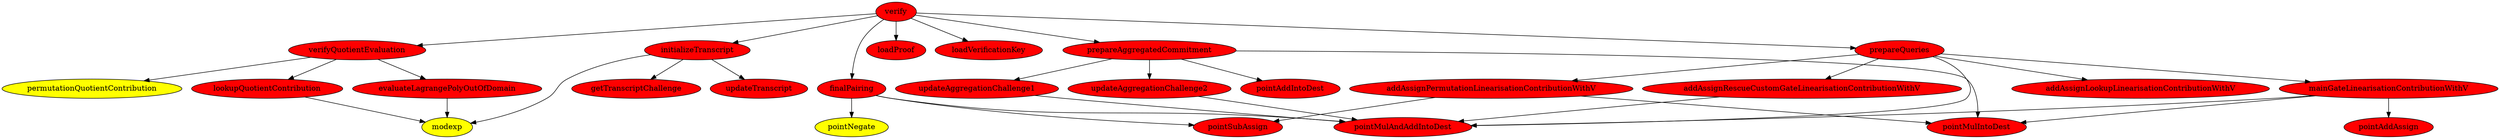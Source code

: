 digraph zk {
    { node [style=filled fillcolor="yellow"]
        modexp 
        permutationQuotientContribution 
        pointNegate 
    }
    { node [style=filled fillcolor="red"] 
        evaluateLagrangePolyOutOfDomain 
        lookupQuotientContribution 
        mainGateLinearisationContributionWithV
        pointAddAssign
        pointAddIntoDest
        pointSubAssign
        pointMulAndAddIntoDest
        pointMulIntoDest
        verifyQuotientEvaluation
        addAssignLookupLinearisationContributionWithV
        addAssignPermutationLinearisationContributionWithV
        addAssignRescueCustomGateLinearisationContributionWithV
        finalPairing
        getTranscriptChallenge
        initializeTranscript
        loadProof
        loadVerificationKey
        prepareAggregatedCommitment
        prepareQueries
        updateAggregationChallenge1
        updateAggregationChallenge2
        updateTranscript
        verify
    }

    initializeTranscript -> modexp
    initializeTranscript -> updateTranscript
    initializeTranscript -> getTranscriptChallenge

    verifyQuotientEvaluation -> evaluateLagrangePolyOutOfDomain
    verifyQuotientEvaluation -> permutationQuotientContribution
    verifyQuotientEvaluation -> lookupQuotientContribution

    evaluateLagrangePolyOutOfDomain -> modexp
    lookupQuotientContribution -> modexp

    prepareQueries -> pointMulAndAddIntoDest
    prepareQueries -> mainGateLinearisationContributionWithV
    prepareQueries -> addAssignRescueCustomGateLinearisationContributionWithV
    prepareQueries -> addAssignPermutationLinearisationContributionWithV
    prepareQueries -> addAssignLookupLinearisationContributionWithV

    mainGateLinearisationContributionWithV -> pointMulIntoDest
    mainGateLinearisationContributionWithV -> pointMulAndAddIntoDest
    mainGateLinearisationContributionWithV -> pointAddAssign

    addAssignRescueCustomGateLinearisationContributionWithV -> pointMulAndAddIntoDest

    addAssignPermutationLinearisationContributionWithV -> pointMulIntoDest
    addAssignPermutationLinearisationContributionWithV -> pointSubAssign

    prepareAggregatedCommitment -> updateAggregationChallenge1
    prepareAggregatedCommitment -> pointAddIntoDest
    prepareAggregatedCommitment -> pointMulIntoDest
    prepareAggregatedCommitment -> updateAggregationChallenge2

    updateAggregationChallenge1 -> pointMulAndAddIntoDest
    updateAggregationChallenge2 -> pointMulAndAddIntoDest

    finalPairing -> pointSubAssign
    finalPairing -> pointMulAndAddIntoDest
    finalPairing -> pointNegate

    verify -> loadVerificationKey
    verify -> loadProof
    verify -> initializeTranscript
    verify -> verifyQuotientEvaluation
    verify -> prepareQueries
    verify -> prepareAggregatedCommitment
    verify -> finalPairing
}
